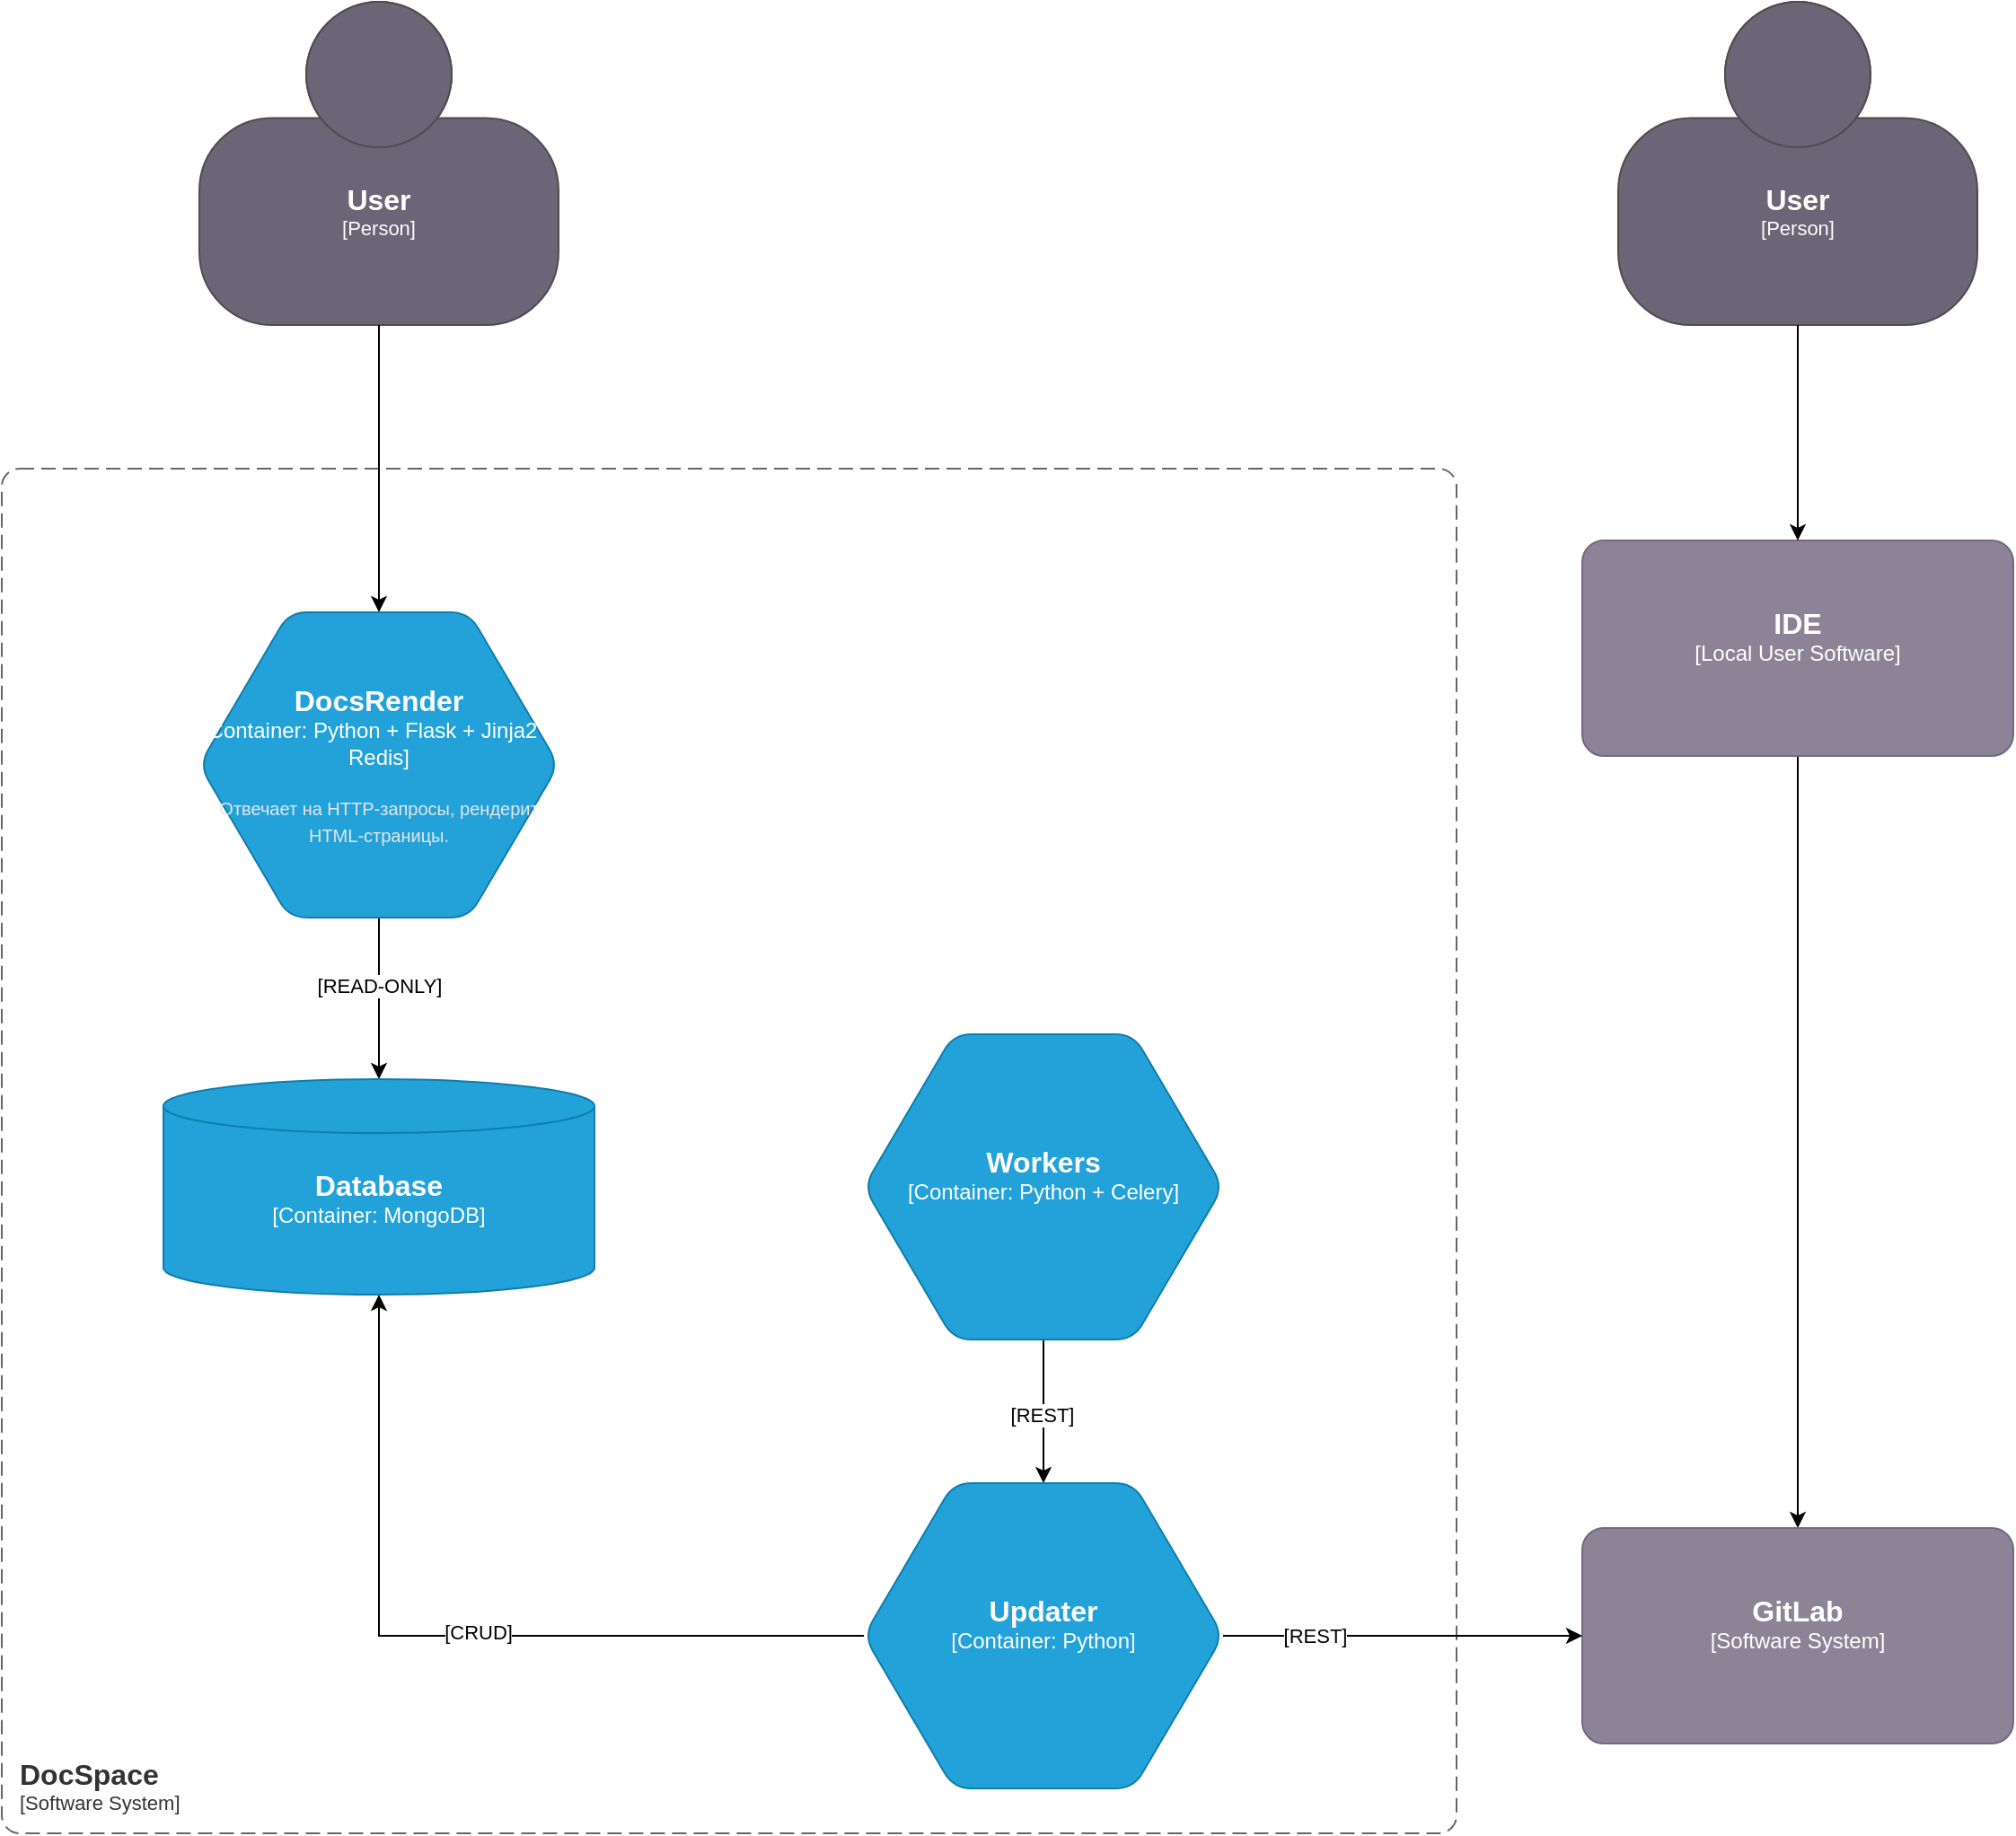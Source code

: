 <mxfile version="24.5.1" type="device" pages="2">
  <diagram name="С4" id="NV0TsF55eyVF4eG1kwgL">
    <mxGraphModel dx="1834" dy="1182" grid="1" gridSize="10" guides="1" tooltips="1" connect="1" arrows="1" fold="1" page="0" pageScale="1" pageWidth="827" pageHeight="1169" math="0" shadow="0">
      <root>
        <mxCell id="0" />
        <mxCell id="1" parent="0" />
        <object placeholders="1" c4Name="User" c4Type="Person" c4Description="" label="&lt;font style=&quot;font-size: 16px&quot;&gt;&lt;b&gt;%c4Name%&lt;/b&gt;&lt;/font&gt;&lt;div&gt;[%c4Type%]&lt;/div&gt;&lt;br&gt;&lt;div&gt;&lt;font style=&quot;font-size: 11px&quot;&gt;&lt;font color=&quot;#cccccc&quot;&gt;%c4Description%&lt;/font&gt;&lt;/div&gt;" id="nLQICDBTSW-nJaNi4I6s-1">
          <mxCell style="html=1;fontSize=11;dashed=0;whiteSpace=wrap;fillColor=#6C6477;strokeColor=#4D4D4D;fontColor=#ffffff;shape=mxgraph.c4.person2;align=center;metaEdit=1;points=[[0.5,0,0],[1,0.5,0],[1,0.75,0],[0.75,1,0],[0.5,1,0],[0.25,1,0],[0,0.75,0],[0,0.5,0]];resizable=0;" parent="1" vertex="1">
            <mxGeometry x="-140" y="-340" width="200" height="180" as="geometry" />
          </mxCell>
        </object>
        <mxCell id="nLQICDBTSW-nJaNi4I6s-5" style="edgeStyle=orthogonalEdgeStyle;rounded=0;orthogonalLoop=1;jettySize=auto;html=1;entryX=0.5;entryY=0;entryDx=0;entryDy=0;entryPerimeter=0;" parent="1" source="nLQICDBTSW-nJaNi4I6s-4" target="nLQICDBTSW-nJaNi4I6s-6" edge="1">
          <mxGeometry relative="1" as="geometry">
            <mxPoint x="750" y="260" as="targetPoint" />
          </mxGeometry>
        </mxCell>
        <object placeholders="1" c4Name="IDE" c4Type="Local User Software" c4Description="" label="&lt;font style=&quot;font-size: 16px&quot;&gt;&lt;b&gt;%c4Name%&lt;/b&gt;&lt;/font&gt;&lt;div&gt;[%c4Type%]&lt;/div&gt;&lt;br&gt;&lt;div&gt;&lt;font style=&quot;font-size: 11px&quot;&gt;&lt;font color=&quot;#cccccc&quot;&gt;%c4Description%&lt;/font&gt;&lt;/div&gt;" id="nLQICDBTSW-nJaNi4I6s-4">
          <mxCell style="rounded=1;whiteSpace=wrap;html=1;labelBackgroundColor=none;fillColor=#8C8496;fontColor=#ffffff;align=center;arcSize=10;strokeColor=#736782;metaEdit=1;resizable=0;points=[[0.25,0,0],[0.5,0,0],[0.75,0,0],[1,0.25,0],[1,0.5,0],[1,0.75,0],[0.75,1,0],[0.5,1,0],[0.25,1,0],[0,0.75,0],[0,0.5,0],[0,0.25,0]];" parent="1" vertex="1">
            <mxGeometry x="630" y="-40" width="240" height="120" as="geometry" />
          </mxCell>
        </object>
        <object placeholders="1" c4Name="GitLab" c4Type="Software System" c4Description="" label="&lt;font style=&quot;font-size: 16px&quot;&gt;&lt;b&gt;%c4Name%&lt;/b&gt;&lt;/font&gt;&lt;div&gt;[%c4Type%]&lt;/div&gt;&lt;br&gt;&lt;div&gt;&lt;font style=&quot;font-size: 11px&quot;&gt;&lt;font color=&quot;#cccccc&quot;&gt;%c4Description%&lt;/font&gt;&lt;/div&gt;" id="nLQICDBTSW-nJaNi4I6s-6">
          <mxCell style="rounded=1;whiteSpace=wrap;html=1;labelBackgroundColor=none;fillColor=#8C8496;fontColor=#ffffff;align=center;arcSize=10;strokeColor=#736782;metaEdit=1;resizable=0;points=[[0.25,0,0],[0.5,0,0],[0.75,0,0],[1,0.25,0],[1,0.5,0],[1,0.75,0],[0.75,1,0],[0.5,1,0],[0.25,1,0],[0,0.75,0],[0,0.5,0],[0,0.25,0]];" parent="1" vertex="1">
            <mxGeometry x="630" y="510" width="240" height="120" as="geometry" />
          </mxCell>
        </object>
        <object placeholders="1" c4Name="User" c4Type="Person" c4Description="" label="&lt;font style=&quot;font-size: 16px&quot;&gt;&lt;b&gt;%c4Name%&lt;/b&gt;&lt;/font&gt;&lt;div&gt;[%c4Type%]&lt;/div&gt;&lt;br&gt;&lt;div&gt;&lt;font style=&quot;font-size: 11px&quot;&gt;&lt;font color=&quot;#cccccc&quot;&gt;%c4Description%&lt;/font&gt;&lt;/div&gt;" id="nLQICDBTSW-nJaNi4I6s-7">
          <mxCell style="html=1;fontSize=11;dashed=0;whiteSpace=wrap;fillColor=#6C6477;strokeColor=#4D4D4D;fontColor=#ffffff;shape=mxgraph.c4.person2;align=center;metaEdit=1;points=[[0.5,0,0],[1,0.5,0],[1,0.75,0],[0.75,1,0],[0.5,1,0],[0.25,1,0],[0,0.75,0],[0,0.5,0]];resizable=0;" parent="1" vertex="1">
            <mxGeometry x="650" y="-340" width="200" height="180" as="geometry" />
          </mxCell>
        </object>
        <mxCell id="nLQICDBTSW-nJaNi4I6s-8" style="edgeStyle=orthogonalEdgeStyle;rounded=0;orthogonalLoop=1;jettySize=auto;html=1;entryX=0.5;entryY=0;entryDx=0;entryDy=0;entryPerimeter=0;" parent="1" source="nLQICDBTSW-nJaNi4I6s-7" target="nLQICDBTSW-nJaNi4I6s-4" edge="1">
          <mxGeometry relative="1" as="geometry" />
        </mxCell>
        <object placeholders="1" c4Name="DocSpace" c4Type="SystemScopeBoundary" c4Application="Software System" label="&lt;font style=&quot;font-size: 16px&quot;&gt;&lt;b&gt;&lt;div style=&quot;text-align: left&quot;&gt;%c4Name%&lt;/div&gt;&lt;/b&gt;&lt;/font&gt;&lt;div style=&quot;text-align: left&quot;&gt;[%c4Application%]&lt;/div&gt;" id="nLQICDBTSW-nJaNi4I6s-9">
          <mxCell style="rounded=1;fontSize=11;whiteSpace=wrap;html=1;dashed=1;arcSize=20;fillColor=none;strokeColor=#666666;fontColor=#333333;labelBackgroundColor=none;align=left;verticalAlign=bottom;labelBorderColor=none;spacingTop=0;spacing=10;dashPattern=8 4;metaEdit=1;rotatable=0;perimeter=rectanglePerimeter;noLabel=0;labelPadding=0;allowArrows=0;connectable=0;expand=0;recursiveResize=0;editable=1;pointerEvents=0;absoluteArcSize=1;points=[[0.25,0,0],[0.5,0,0],[0.75,0,0],[1,0.25,0],[1,0.5,0],[1,0.75,0],[0.75,1,0],[0.5,1,0],[0.25,1,0],[0,0.75,0],[0,0.5,0],[0,0.25,0]];" parent="1" vertex="1">
            <mxGeometry x="-250" y="-80" width="810" height="760" as="geometry" />
          </mxCell>
        </object>
        <mxCell id="nLQICDBTSW-nJaNi4I6s-11" style="edgeStyle=orthogonalEdgeStyle;rounded=0;orthogonalLoop=1;jettySize=auto;html=1;entryX=0.5;entryY=0;entryDx=0;entryDy=0;entryPerimeter=0;" parent="1" source="nLQICDBTSW-nJaNi4I6s-1" target="nLQICDBTSW-nJaNi4I6s-13" edge="1">
          <mxGeometry relative="1" as="geometry">
            <mxPoint x="-40" y="-40" as="targetPoint" />
          </mxGeometry>
        </mxCell>
        <mxCell id="nLQICDBTSW-nJaNi4I6s-17" style="edgeStyle=orthogonalEdgeStyle;rounded=0;orthogonalLoop=1;jettySize=auto;html=1;" parent="1" source="nLQICDBTSW-nJaNi4I6s-13" target="nLQICDBTSW-nJaNi4I6s-16" edge="1">
          <mxGeometry relative="1" as="geometry" />
        </mxCell>
        <mxCell id="B6l3H4Hlf6w-VgrnchOk-1" value="[READ-ONLY]" style="edgeLabel;html=1;align=center;verticalAlign=middle;resizable=0;points=[];" parent="nLQICDBTSW-nJaNi4I6s-17" vertex="1" connectable="0">
          <mxGeometry x="-0.164" relative="1" as="geometry">
            <mxPoint as="offset" />
          </mxGeometry>
        </mxCell>
        <object placeholders="1" c4Name="DocsRender" c4Type="Container" c4Technology="Python + Flask + Jinja2 + Redis" c4Description="Отвечает на HTTP-запросы, рендерит HTML-страницы." label="&lt;font style=&quot;font-size: 16px&quot;&gt;&lt;b&gt;%c4Name%&lt;/b&gt;&lt;/font&gt;&lt;div&gt;[%c4Type%:&amp;nbsp;%c4Technology%]&lt;/div&gt;&lt;br&gt;&lt;div&gt;&lt;font style=&quot;font-size: 10px&quot;&gt;&lt;font color=&quot;#E6E6E6&quot;&gt;%c4Description%&lt;/font&gt;&lt;/div&gt;" id="nLQICDBTSW-nJaNi4I6s-13">
          <mxCell style="shape=hexagon;size=50;perimeter=hexagonPerimeter2;whiteSpace=wrap;html=1;fixedSize=1;rounded=1;labelBackgroundColor=none;fillColor=#23A2D9;fontSize=12;fontColor=#ffffff;align=center;strokeColor=#0E7DAD;metaEdit=1;points=[[0.5,0,0],[1,0.25,0],[1,0.5,0],[1,0.75,0],[0.5,1,0],[0,0.75,0],[0,0.5,0],[0,0.25,0]];resizable=0;" parent="1" vertex="1">
            <mxGeometry x="-140" width="200" height="170" as="geometry" />
          </mxCell>
        </object>
        <object placeholders="1" c4Name="Database" c4Type="Container" c4Technology="MongoDB" c4Description="" label="&lt;font style=&quot;font-size: 16px&quot;&gt;&lt;b&gt;%c4Name%&lt;/b&gt;&lt;/font&gt;&lt;div&gt;[%c4Type%:&amp;nbsp;%c4Technology%]&lt;/div&gt;&lt;br&gt;&lt;div&gt;&lt;font style=&quot;font-size: 11px&quot;&gt;&lt;font color=&quot;#E6E6E6&quot;&gt;%c4Description%&lt;/font&gt;&lt;/div&gt;" id="nLQICDBTSW-nJaNi4I6s-16">
          <mxCell style="shape=cylinder3;size=15;whiteSpace=wrap;html=1;boundedLbl=1;rounded=0;labelBackgroundColor=none;fillColor=#23A2D9;fontSize=12;fontColor=#ffffff;align=center;strokeColor=#0E7DAD;metaEdit=1;points=[[0.5,0,0],[1,0.25,0],[1,0.5,0],[1,0.75,0],[0.5,1,0],[0,0.75,0],[0,0.5,0],[0,0.25,0]];resizable=0;" parent="1" vertex="1">
            <mxGeometry x="-160" y="260" width="240" height="120" as="geometry" />
          </mxCell>
        </object>
        <mxCell id="B6l3H4Hlf6w-VgrnchOk-6" style="edgeStyle=orthogonalEdgeStyle;rounded=0;orthogonalLoop=1;jettySize=auto;html=1;" parent="1" source="nLQICDBTSW-nJaNi4I6s-18" target="nLQICDBTSW-nJaNi4I6s-22" edge="1">
          <mxGeometry relative="1" as="geometry" />
        </mxCell>
        <mxCell id="B6l3H4Hlf6w-VgrnchOk-7" value="[REST]" style="edgeLabel;html=1;align=center;verticalAlign=middle;resizable=0;points=[];" parent="B6l3H4Hlf6w-VgrnchOk-6" vertex="1" connectable="0">
          <mxGeometry x="0.05" y="-1" relative="1" as="geometry">
            <mxPoint as="offset" />
          </mxGeometry>
        </mxCell>
        <mxCell id="B6l3H4Hlf6w-VgrnchOk-8" style="edgeStyle=orthogonalEdgeStyle;rounded=0;orthogonalLoop=1;jettySize=auto;html=1;exitX=0;exitY=0.5;exitDx=0;exitDy=0;exitPerimeter=0;" parent="1" source="nLQICDBTSW-nJaNi4I6s-22" target="nLQICDBTSW-nJaNi4I6s-16" edge="1">
          <mxGeometry relative="1" as="geometry" />
        </mxCell>
        <mxCell id="qvCnsJ_Sz9O7rU9Tni8J-2" value="[CRUD]" style="edgeLabel;html=1;align=center;verticalAlign=middle;resizable=0;points=[];" parent="B6l3H4Hlf6w-VgrnchOk-8" vertex="1" connectable="0">
          <mxGeometry x="-0.067" y="-2" relative="1" as="geometry">
            <mxPoint x="-1" as="offset" />
          </mxGeometry>
        </mxCell>
        <object placeholders="1" c4Name="Workers" c4Type="Container" c4Technology="Python + Celery" c4Description="" label="&lt;font style=&quot;font-size: 16px&quot;&gt;&lt;b&gt;%c4Name%&lt;/b&gt;&lt;/font&gt;&lt;div&gt;[%c4Type%:&amp;nbsp;%c4Technology%]&lt;/div&gt;&lt;br&gt;&lt;div&gt;&lt;font style=&quot;font-size: 11px&quot;&gt;&lt;font color=&quot;#E6E6E6&quot;&gt;%c4Description%&lt;/font&gt;&lt;/div&gt;" id="nLQICDBTSW-nJaNi4I6s-18">
          <mxCell style="shape=hexagon;size=50;perimeter=hexagonPerimeter2;whiteSpace=wrap;html=1;fixedSize=1;rounded=1;labelBackgroundColor=none;fillColor=#23A2D9;fontSize=12;fontColor=#ffffff;align=center;strokeColor=#0E7DAD;metaEdit=1;points=[[0.5,0,0],[1,0.25,0],[1,0.5,0],[1,0.75,0],[0.5,1,0],[0,0.75,0],[0,0.5,0],[0,0.25,0]];resizable=0;" parent="1" vertex="1">
            <mxGeometry x="230" y="235" width="200" height="170" as="geometry" />
          </mxCell>
        </object>
        <mxCell id="nLQICDBTSW-nJaNi4I6s-24" style="edgeStyle=orthogonalEdgeStyle;rounded=0;orthogonalLoop=1;jettySize=auto;html=1;" parent="1" source="nLQICDBTSW-nJaNi4I6s-22" target="nLQICDBTSW-nJaNi4I6s-6" edge="1">
          <mxGeometry relative="1" as="geometry" />
        </mxCell>
        <mxCell id="nLQICDBTSW-nJaNi4I6s-25" value="[REST]" style="edgeLabel;html=1;align=center;verticalAlign=middle;resizable=0;points=[];" parent="nLQICDBTSW-nJaNi4I6s-24" vertex="1" connectable="0">
          <mxGeometry x="-0.014" y="-3" relative="1" as="geometry">
            <mxPoint x="-48" y="-3" as="offset" />
          </mxGeometry>
        </mxCell>
        <object placeholders="1" c4Name="Updater" c4Type="Container" c4Technology="Python" c4Description="" label="&lt;font style=&quot;font-size: 16px&quot;&gt;&lt;b&gt;%c4Name%&lt;/b&gt;&lt;/font&gt;&lt;div&gt;[%c4Type%:&amp;nbsp;%c4Technology%]&lt;/div&gt;&lt;br&gt;&lt;div&gt;&lt;font style=&quot;font-size: 11px&quot;&gt;&lt;font color=&quot;#E6E6E6&quot;&gt;%c4Description%&lt;/font&gt;&lt;/div&gt;" id="nLQICDBTSW-nJaNi4I6s-22">
          <mxCell style="shape=hexagon;size=50;perimeter=hexagonPerimeter2;whiteSpace=wrap;html=1;fixedSize=1;rounded=1;labelBackgroundColor=none;fillColor=#23A2D9;fontSize=12;fontColor=#ffffff;align=center;strokeColor=#0E7DAD;metaEdit=1;points=[[0.5,0,0],[1,0.25,0],[1,0.5,0],[1,0.75,0],[0.5,1,0],[0,0.75,0],[0,0.5,0],[0,0.25,0]];resizable=0;" parent="1" vertex="1">
            <mxGeometry x="230" y="485" width="200" height="170" as="geometry" />
          </mxCell>
        </object>
      </root>
    </mxGraphModel>
  </diagram>
  <diagram id="Z8ssHhrPr3VZLyFheiMb" name="Page-2">
    <mxGraphModel dx="956" dy="521" grid="1" gridSize="10" guides="1" tooltips="1" connect="1" arrows="1" fold="1" page="1" pageScale="1" pageWidth="827" pageHeight="1169" math="0" shadow="0">
      <root>
        <mxCell id="0" />
        <mxCell id="1" parent="0" />
        <mxCell id="Cj5JDHlmjPKR4UwUOBDJ-1" value="" style="rounded=0;whiteSpace=wrap;html=1;" vertex="1" parent="1">
          <mxGeometry x="30" y="40" width="770" height="400" as="geometry" />
        </mxCell>
        <mxCell id="Cj5JDHlmjPKR4UwUOBDJ-2" value="" style="rounded=0;whiteSpace=wrap;html=1;fillColor=#f5f5f5;fontColor=#333333;strokeColor=none;" vertex="1" parent="1">
          <mxGeometry x="30" y="40" width="180" height="400" as="geometry" />
        </mxCell>
        <mxCell id="Cj5JDHlmjPKR4UwUOBDJ-4" value="TITLE" style="rounded=0;whiteSpace=wrap;html=1;fillColor=#808080;fontColor=#333333;strokeColor=none;align=left;" vertex="1" parent="1">
          <mxGeometry x="220" y="75" width="570" height="30" as="geometry" />
        </mxCell>
        <mxCell id="Cj5JDHlmjPKR4UwUOBDJ-9" value="[LOGO]" style="shape=ext;double=1;rounded=0;whiteSpace=wrap;html=1;strokeColor=none;fillColor=#999999;" vertex="1" parent="1">
          <mxGeometry x="35" y="45" width="170" height="25" as="geometry" />
        </mxCell>
        <mxCell id="Cj5JDHlmjPKR4UwUOBDJ-10" value="[USER]" style="shape=ext;double=1;rounded=0;whiteSpace=wrap;html=1;strokeColor=none;fillColor=#999999;" vertex="1" parent="1">
          <mxGeometry x="35" y="75" width="170" height="25" as="geometry" />
        </mxCell>
        <mxCell id="Cj5JDHlmjPKR4UwUOBDJ-11" value="&lt;ul&gt;&lt;li&gt;&lt;span style=&quot;background-color: initial;&quot;&gt;Section 1&lt;/span&gt;&lt;/li&gt;&lt;li&gt;&lt;span style=&quot;background-color: initial;&quot;&gt;Section 2&lt;/span&gt;&lt;/li&gt;&lt;li&gt;&amp;nbsp; - Subsection&lt;/li&gt;&lt;li&gt;&lt;span style=&quot;background-color: initial;&quot;&gt;&amp;nbsp; - Subsection&amp;nbsp;&lt;/span&gt;&lt;br&gt;&lt;/li&gt;&lt;/ul&gt;" style="text;strokeColor=none;fillColor=none;html=1;whiteSpace=wrap;verticalAlign=middle;overflow=hidden;" vertex="1" parent="1">
          <mxGeometry x="35" y="170" width="165" height="80" as="geometry" />
        </mxCell>
        <mxCell id="Cj5JDHlmjPKR4UwUOBDJ-12" value="BUTTON: SEARCH" style="shape=ext;double=1;rounded=0;whiteSpace=wrap;html=1;strokeColor=none;fillColor=#999999;" vertex="1" parent="1">
          <mxGeometry x="35" y="105" width="170" height="25" as="geometry" />
        </mxCell>
        <mxCell id="Cj5JDHlmjPKR4UwUOBDJ-13" value="BUTTON: HISTORY" style="shape=ext;double=1;rounded=0;whiteSpace=wrap;html=1;strokeColor=none;fillColor=#999999;" vertex="1" parent="1">
          <mxGeometry x="35" y="135" width="170" height="25" as="geometry" />
        </mxCell>
        <mxCell id="Cj5JDHlmjPKR4UwUOBDJ-17" value="[PATH]" style="shape=ext;double=1;rounded=0;whiteSpace=wrap;html=1;strokeColor=none;fillColor=#999999;align=left;" vertex="1" parent="1">
          <mxGeometry x="220" y="45" width="140" height="25" as="geometry" />
        </mxCell>
        <mxCell id="Cj5JDHlmjPKR4UwUOBDJ-18" value="..." style="shape=ext;double=1;rounded=0;whiteSpace=wrap;html=1;strokeColor=none;fillColor=#999999;align=center;" vertex="1" parent="1">
          <mxGeometry x="760" y="45" width="30" height="25" as="geometry" />
        </mxCell>
        <mxCell id="Cj5JDHlmjPKR4UwUOBDJ-19" value="STAR" style="shape=ext;double=1;rounded=0;whiteSpace=wrap;html=1;strokeColor=none;fillColor=#999999;align=center;" vertex="1" parent="1">
          <mxGeometry x="710" y="45" width="40" height="25" as="geometry" />
        </mxCell>
        <mxCell id="Cj5JDHlmjPKR4UwUOBDJ-20" value="LINK" style="shape=ext;double=1;rounded=0;whiteSpace=wrap;html=1;strokeColor=none;fillColor=#999999;align=center;" vertex="1" parent="1">
          <mxGeometry x="660" y="45" width="40" height="25" as="geometry" />
        </mxCell>
      </root>
    </mxGraphModel>
  </diagram>
</mxfile>
